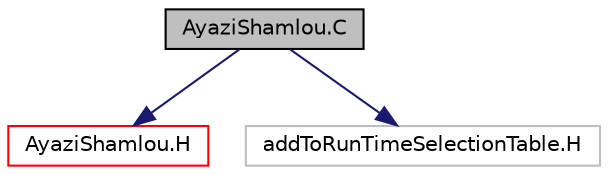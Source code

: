 digraph "AyaziShamlou.C"
{
  bgcolor="transparent";
  edge [fontname="Helvetica",fontsize="10",labelfontname="Helvetica",labelfontsize="10"];
  node [fontname="Helvetica",fontsize="10",shape=record];
  Node0 [label="AyaziShamlou.C",height=0.2,width=0.4,color="black", fillcolor="grey75", style="filled", fontcolor="black"];
  Node0 -> Node1 [color="midnightblue",fontsize="10",style="solid",fontname="Helvetica"];
  Node1 [label="AyaziShamlou.H",height=0.2,width=0.4,color="red",URL="$a00449.html"];
  Node0 -> Node43 [color="midnightblue",fontsize="10",style="solid",fontname="Helvetica"];
  Node43 [label="addToRunTimeSelectionTable.H",height=0.2,width=0.4,color="grey75"];
}
